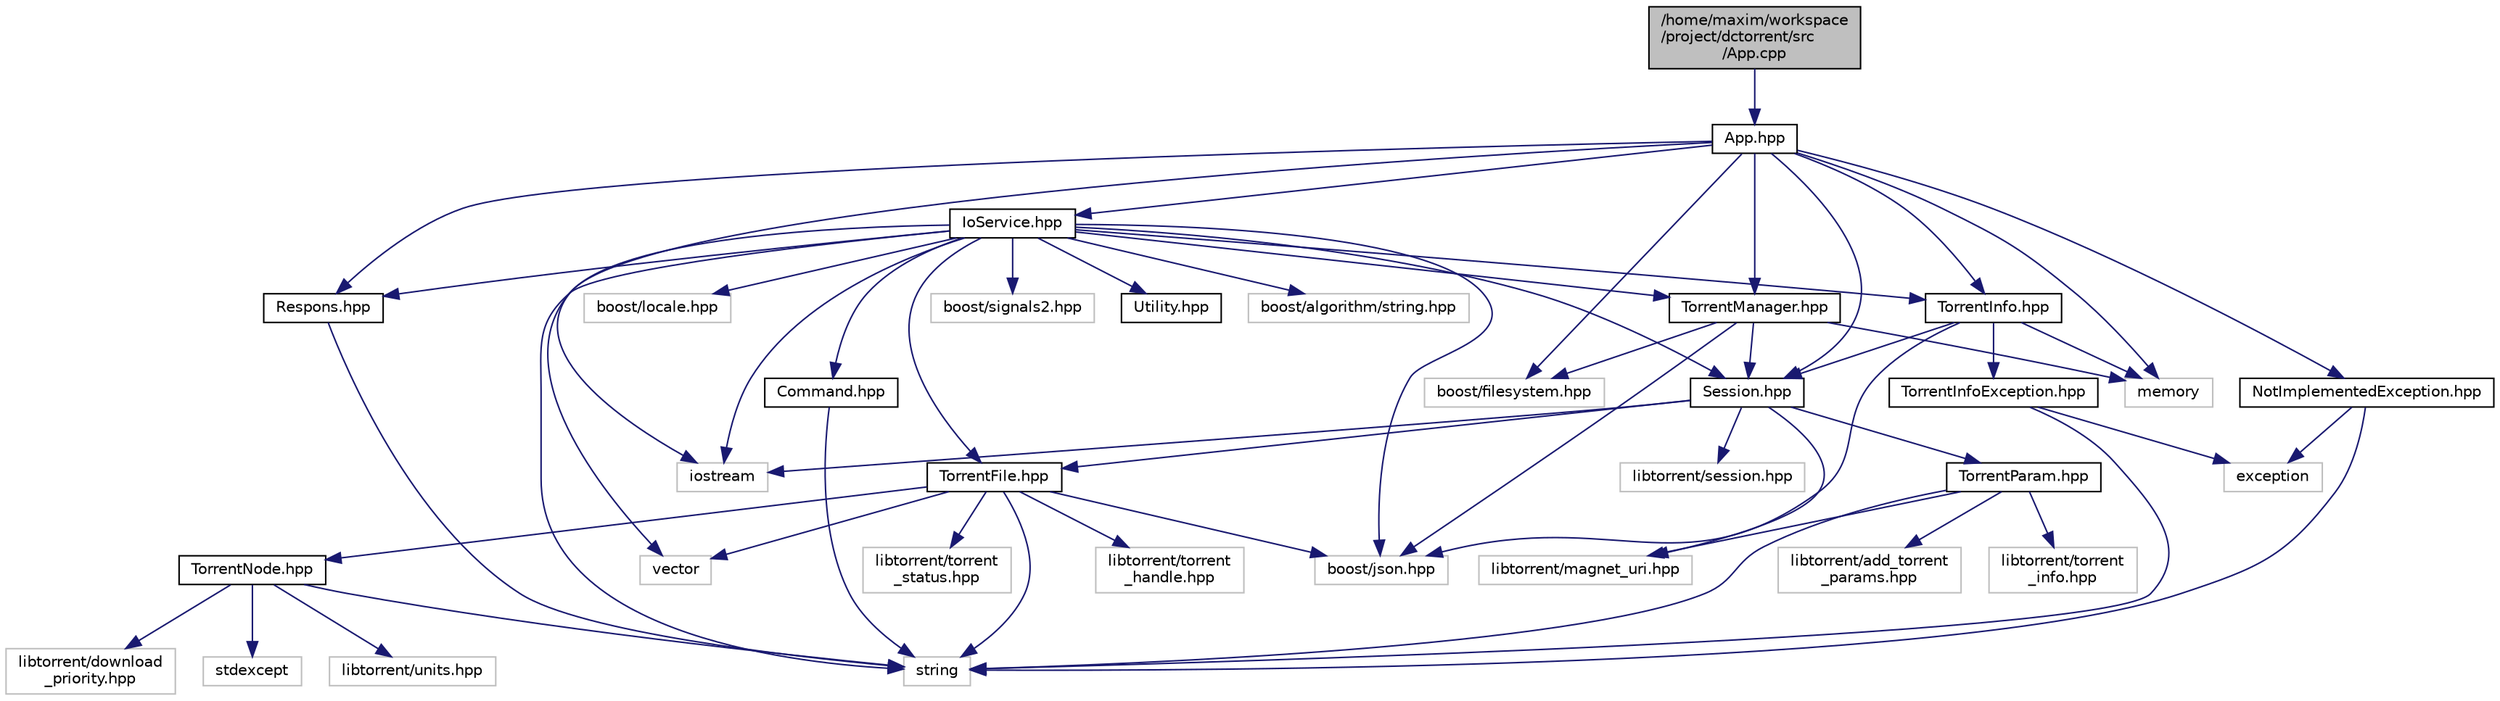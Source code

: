 digraph "/home/maxim/workspace/project/dctorrent/src/App.cpp"
{
  edge [fontname="Helvetica",fontsize="10",labelfontname="Helvetica",labelfontsize="10"];
  node [fontname="Helvetica",fontsize="10",shape=record];
  Node248 [label="/home/maxim/workspace\l/project/dctorrent/src\l/App.cpp",height=0.2,width=0.4,color="black", fillcolor="grey75", style="filled", fontcolor="black"];
  Node248 -> Node249 [color="midnightblue",fontsize="10",style="solid",fontname="Helvetica"];
  Node249 [label="App.hpp",height=0.2,width=0.4,color="black", fillcolor="white", style="filled",URL="$_app_8hpp_source.html"];
  Node249 -> Node250 [color="midnightblue",fontsize="10",style="solid",fontname="Helvetica"];
  Node250 [label="iostream",height=0.2,width=0.4,color="grey75", fillcolor="white", style="filled"];
  Node249 -> Node251 [color="midnightblue",fontsize="10",style="solid",fontname="Helvetica"];
  Node251 [label="memory",height=0.2,width=0.4,color="grey75", fillcolor="white", style="filled"];
  Node249 -> Node252 [color="midnightblue",fontsize="10",style="solid",fontname="Helvetica"];
  Node252 [label="boost/filesystem.hpp",height=0.2,width=0.4,color="grey75", fillcolor="white", style="filled"];
  Node249 -> Node253 [color="midnightblue",fontsize="10",style="solid",fontname="Helvetica"];
  Node253 [label="NotImplementedException.hpp",height=0.2,width=0.4,color="black", fillcolor="white", style="filled",URL="$_not_implemented_exception_8hpp_source.html"];
  Node253 -> Node254 [color="midnightblue",fontsize="10",style="solid",fontname="Helvetica"];
  Node254 [label="string",height=0.2,width=0.4,color="grey75", fillcolor="white", style="filled"];
  Node253 -> Node255 [color="midnightblue",fontsize="10",style="solid",fontname="Helvetica"];
  Node255 [label="exception",height=0.2,width=0.4,color="grey75", fillcolor="white", style="filled"];
  Node249 -> Node256 [color="midnightblue",fontsize="10",style="solid",fontname="Helvetica"];
  Node256 [label="Session.hpp",height=0.2,width=0.4,color="black", fillcolor="white", style="filled",URL="$_session_8hpp_source.html"];
  Node256 -> Node257 [color="midnightblue",fontsize="10",style="solid",fontname="Helvetica"];
  Node257 [label="TorrentParam.hpp",height=0.2,width=0.4,color="black", fillcolor="white", style="filled",URL="$_torrent_param_8hpp_source.html"];
  Node257 -> Node254 [color="midnightblue",fontsize="10",style="solid",fontname="Helvetica"];
  Node257 -> Node258 [color="midnightblue",fontsize="10",style="solid",fontname="Helvetica"];
  Node258 [label="libtorrent/add_torrent\l_params.hpp",height=0.2,width=0.4,color="grey75", fillcolor="white", style="filled"];
  Node257 -> Node259 [color="midnightblue",fontsize="10",style="solid",fontname="Helvetica"];
  Node259 [label="libtorrent/torrent\l_info.hpp",height=0.2,width=0.4,color="grey75", fillcolor="white", style="filled"];
  Node257 -> Node260 [color="midnightblue",fontsize="10",style="solid",fontname="Helvetica"];
  Node260 [label="libtorrent/magnet_uri.hpp",height=0.2,width=0.4,color="grey75", fillcolor="white", style="filled"];
  Node256 -> Node261 [color="midnightblue",fontsize="10",style="solid",fontname="Helvetica"];
  Node261 [label="TorrentFile.hpp",height=0.2,width=0.4,color="black", fillcolor="white", style="filled",URL="$_torrent_file_8hpp_source.html"];
  Node261 -> Node262 [color="midnightblue",fontsize="10",style="solid",fontname="Helvetica"];
  Node262 [label="vector",height=0.2,width=0.4,color="grey75", fillcolor="white", style="filled"];
  Node261 -> Node254 [color="midnightblue",fontsize="10",style="solid",fontname="Helvetica"];
  Node261 -> Node263 [color="midnightblue",fontsize="10",style="solid",fontname="Helvetica"];
  Node263 [label="libtorrent/torrent\l_handle.hpp",height=0.2,width=0.4,color="grey75", fillcolor="white", style="filled"];
  Node261 -> Node264 [color="midnightblue",fontsize="10",style="solid",fontname="Helvetica"];
  Node264 [label="libtorrent/torrent\l_status.hpp",height=0.2,width=0.4,color="grey75", fillcolor="white", style="filled"];
  Node261 -> Node265 [color="midnightblue",fontsize="10",style="solid",fontname="Helvetica"];
  Node265 [label="TorrentNode.hpp",height=0.2,width=0.4,color="black", fillcolor="white", style="filled",URL="$_torrent_node_8hpp_source.html"];
  Node265 -> Node254 [color="midnightblue",fontsize="10",style="solid",fontname="Helvetica"];
  Node265 -> Node266 [color="midnightblue",fontsize="10",style="solid",fontname="Helvetica"];
  Node266 [label="stdexcept",height=0.2,width=0.4,color="grey75", fillcolor="white", style="filled"];
  Node265 -> Node267 [color="midnightblue",fontsize="10",style="solid",fontname="Helvetica"];
  Node267 [label="libtorrent/units.hpp",height=0.2,width=0.4,color="grey75", fillcolor="white", style="filled"];
  Node265 -> Node268 [color="midnightblue",fontsize="10",style="solid",fontname="Helvetica"];
  Node268 [label="libtorrent/download\l_priority.hpp",height=0.2,width=0.4,color="grey75", fillcolor="white", style="filled"];
  Node261 -> Node269 [color="midnightblue",fontsize="10",style="solid",fontname="Helvetica"];
  Node269 [label="boost/json.hpp",height=0.2,width=0.4,color="grey75", fillcolor="white", style="filled"];
  Node256 -> Node270 [color="midnightblue",fontsize="10",style="solid",fontname="Helvetica"];
  Node270 [label="libtorrent/session.hpp",height=0.2,width=0.4,color="grey75", fillcolor="white", style="filled"];
  Node256 -> Node260 [color="midnightblue",fontsize="10",style="solid",fontname="Helvetica"];
  Node256 -> Node250 [color="midnightblue",fontsize="10",style="solid",fontname="Helvetica"];
  Node249 -> Node271 [color="midnightblue",fontsize="10",style="solid",fontname="Helvetica"];
  Node271 [label="IoService.hpp",height=0.2,width=0.4,color="black", fillcolor="white", style="filled",URL="$_io_service_8hpp_source.html"];
  Node271 -> Node250 [color="midnightblue",fontsize="10",style="solid",fontname="Helvetica"];
  Node271 -> Node262 [color="midnightblue",fontsize="10",style="solid",fontname="Helvetica"];
  Node271 -> Node254 [color="midnightblue",fontsize="10",style="solid",fontname="Helvetica"];
  Node271 -> Node272 [color="midnightblue",fontsize="10",style="solid",fontname="Helvetica"];
  Node272 [label="boost/algorithm/string.hpp",height=0.2,width=0.4,color="grey75", fillcolor="white", style="filled"];
  Node271 -> Node273 [color="midnightblue",fontsize="10",style="solid",fontname="Helvetica"];
  Node273 [label="boost/locale.hpp",height=0.2,width=0.4,color="grey75", fillcolor="white", style="filled"];
  Node271 -> Node274 [color="midnightblue",fontsize="10",style="solid",fontname="Helvetica"];
  Node274 [label="boost/signals2.hpp",height=0.2,width=0.4,color="grey75", fillcolor="white", style="filled"];
  Node271 -> Node269 [color="midnightblue",fontsize="10",style="solid",fontname="Helvetica"];
  Node271 -> Node275 [color="midnightblue",fontsize="10",style="solid",fontname="Helvetica"];
  Node275 [label="Utility.hpp",height=0.2,width=0.4,color="black", fillcolor="white", style="filled",URL="$_utility_8hpp_source.html"];
  Node271 -> Node256 [color="midnightblue",fontsize="10",style="solid",fontname="Helvetica"];
  Node271 -> Node261 [color="midnightblue",fontsize="10",style="solid",fontname="Helvetica"];
  Node271 -> Node276 [color="midnightblue",fontsize="10",style="solid",fontname="Helvetica"];
  Node276 [label="Respons.hpp",height=0.2,width=0.4,color="black", fillcolor="white", style="filled",URL="$_respons_8hpp_source.html"];
  Node276 -> Node254 [color="midnightblue",fontsize="10",style="solid",fontname="Helvetica"];
  Node271 -> Node277 [color="midnightblue",fontsize="10",style="solid",fontname="Helvetica"];
  Node277 [label="Command.hpp",height=0.2,width=0.4,color="black", fillcolor="white", style="filled",URL="$_command_8hpp_source.html"];
  Node277 -> Node254 [color="midnightblue",fontsize="10",style="solid",fontname="Helvetica"];
  Node271 -> Node278 [color="midnightblue",fontsize="10",style="solid",fontname="Helvetica"];
  Node278 [label="TorrentInfo.hpp",height=0.2,width=0.4,color="black", fillcolor="white", style="filled",URL="$_torrent_info_8hpp_source.html"];
  Node278 -> Node251 [color="midnightblue",fontsize="10",style="solid",fontname="Helvetica"];
  Node278 -> Node269 [color="midnightblue",fontsize="10",style="solid",fontname="Helvetica"];
  Node278 -> Node256 [color="midnightblue",fontsize="10",style="solid",fontname="Helvetica"];
  Node278 -> Node279 [color="midnightblue",fontsize="10",style="solid",fontname="Helvetica"];
  Node279 [label="TorrentInfoException.hpp",height=0.2,width=0.4,color="black", fillcolor="white", style="filled",URL="$_torrent_info_exception_8hpp_source.html"];
  Node279 -> Node255 [color="midnightblue",fontsize="10",style="solid",fontname="Helvetica"];
  Node279 -> Node254 [color="midnightblue",fontsize="10",style="solid",fontname="Helvetica"];
  Node271 -> Node280 [color="midnightblue",fontsize="10",style="solid",fontname="Helvetica"];
  Node280 [label="TorrentManager.hpp",height=0.2,width=0.4,color="black", fillcolor="white", style="filled",URL="$_torrent_manager_8hpp_source.html"];
  Node280 -> Node251 [color="midnightblue",fontsize="10",style="solid",fontname="Helvetica"];
  Node280 -> Node269 [color="midnightblue",fontsize="10",style="solid",fontname="Helvetica"];
  Node280 -> Node252 [color="midnightblue",fontsize="10",style="solid",fontname="Helvetica"];
  Node280 -> Node256 [color="midnightblue",fontsize="10",style="solid",fontname="Helvetica"];
  Node249 -> Node276 [color="midnightblue",fontsize="10",style="solid",fontname="Helvetica"];
  Node249 -> Node278 [color="midnightblue",fontsize="10",style="solid",fontname="Helvetica"];
  Node249 -> Node280 [color="midnightblue",fontsize="10",style="solid",fontname="Helvetica"];
}
